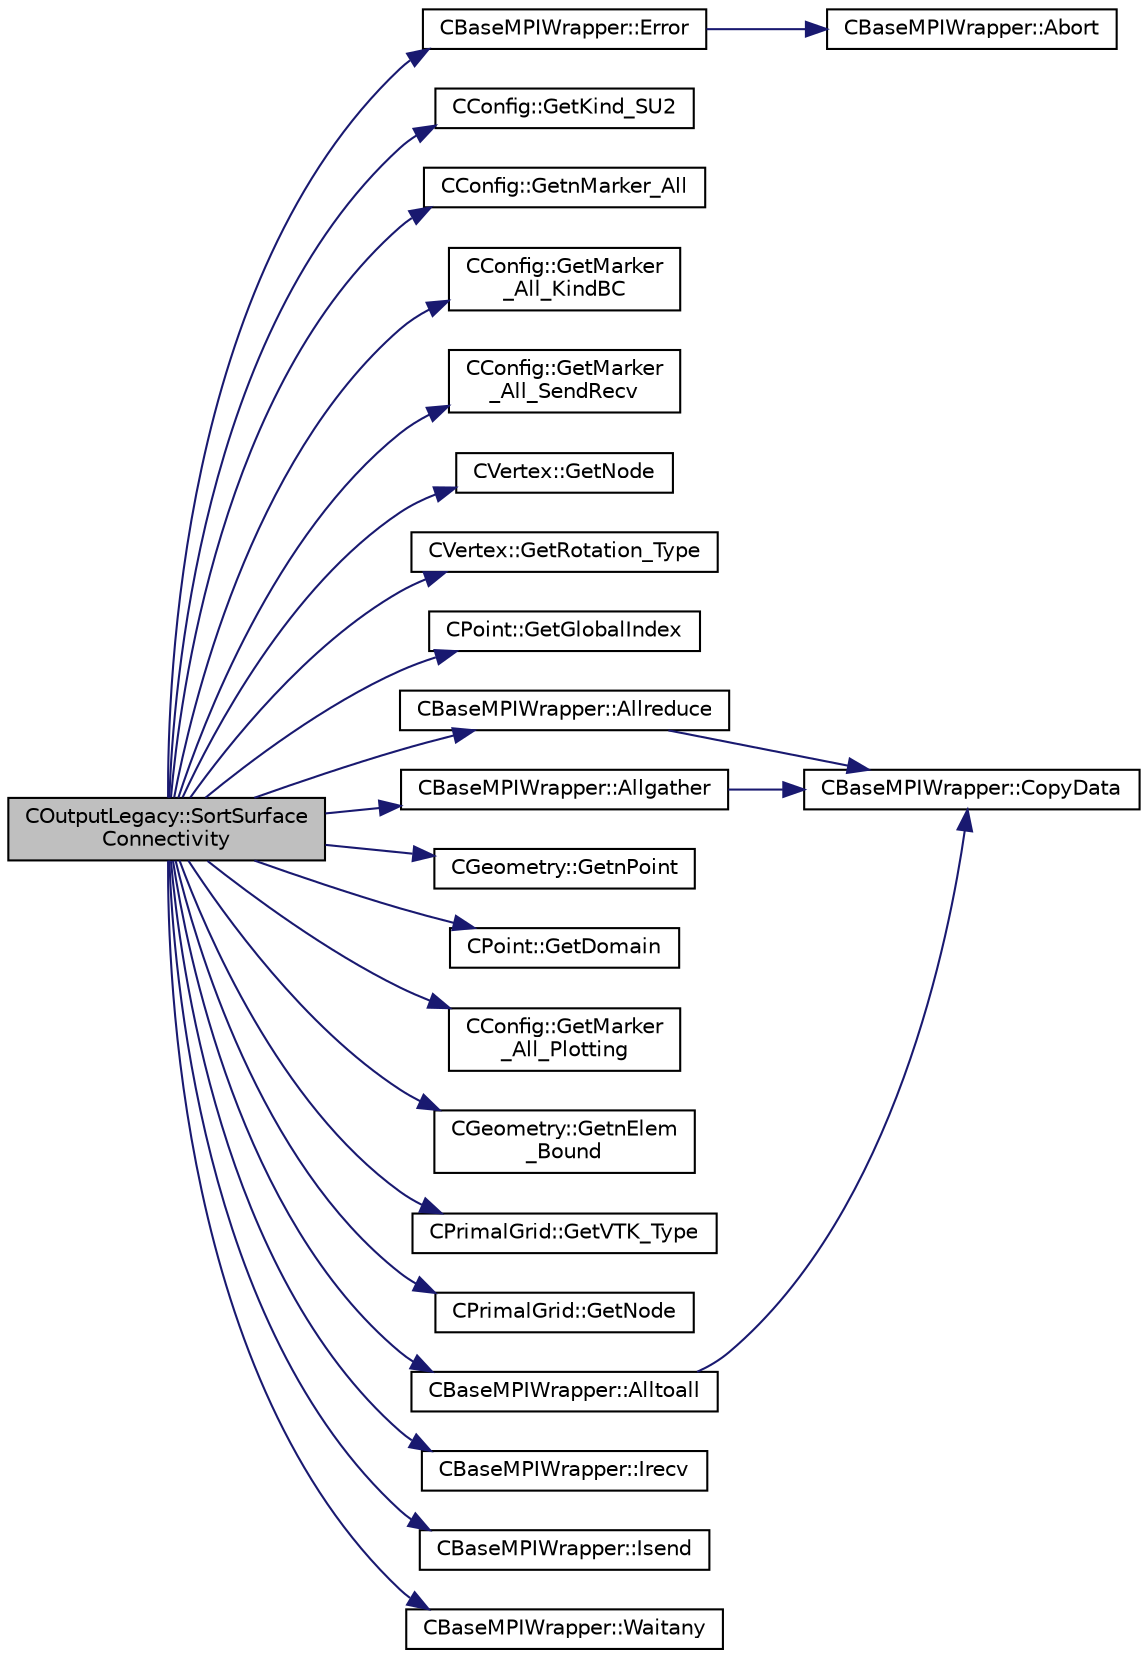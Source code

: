 digraph "COutputLegacy::SortSurfaceConnectivity"
{
  edge [fontname="Helvetica",fontsize="10",labelfontname="Helvetica",labelfontsize="10"];
  node [fontname="Helvetica",fontsize="10",shape=record];
  rankdir="LR";
  Node2000 [label="COutputLegacy::SortSurface\lConnectivity",height=0.2,width=0.4,color="black", fillcolor="grey75", style="filled", fontcolor="black"];
  Node2000 -> Node2001 [color="midnightblue",fontsize="10",style="solid",fontname="Helvetica"];
  Node2001 [label="CBaseMPIWrapper::Error",height=0.2,width=0.4,color="black", fillcolor="white", style="filled",URL="$class_c_base_m_p_i_wrapper.html#a04457c47629bda56704e6a8804833eeb"];
  Node2001 -> Node2002 [color="midnightblue",fontsize="10",style="solid",fontname="Helvetica"];
  Node2002 [label="CBaseMPIWrapper::Abort",height=0.2,width=0.4,color="black", fillcolor="white", style="filled",URL="$class_c_base_m_p_i_wrapper.html#a21ef5681e2acb532d345e9bab173ef07"];
  Node2000 -> Node2003 [color="midnightblue",fontsize="10",style="solid",fontname="Helvetica"];
  Node2003 [label="CConfig::GetKind_SU2",height=0.2,width=0.4,color="black", fillcolor="white", style="filled",URL="$class_c_config.html#a47df59fbfd882e2fa8fc71691292659b",tooltip="Get the kind of SU2 software component. "];
  Node2000 -> Node2004 [color="midnightblue",fontsize="10",style="solid",fontname="Helvetica"];
  Node2004 [label="CConfig::GetnMarker_All",height=0.2,width=0.4,color="black", fillcolor="white", style="filled",URL="$class_c_config.html#a300c4884edfc0c2acf395036439004f4",tooltip="Get the total number of boundary markers including send/receive domains. "];
  Node2000 -> Node2005 [color="midnightblue",fontsize="10",style="solid",fontname="Helvetica"];
  Node2005 [label="CConfig::GetMarker\l_All_KindBC",height=0.2,width=0.4,color="black", fillcolor="white", style="filled",URL="$class_c_config.html#a57d43acc1457d2d27095ce006218862e",tooltip="Get the kind of boundary for each marker. "];
  Node2000 -> Node2006 [color="midnightblue",fontsize="10",style="solid",fontname="Helvetica"];
  Node2006 [label="CConfig::GetMarker\l_All_SendRecv",height=0.2,width=0.4,color="black", fillcolor="white", style="filled",URL="$class_c_config.html#a778a77ff2b9e1d359eab9b2d2106fa81",tooltip="Get the send-receive information for a marker val_marker. "];
  Node2000 -> Node2007 [color="midnightblue",fontsize="10",style="solid",fontname="Helvetica"];
  Node2007 [label="CVertex::GetNode",height=0.2,width=0.4,color="black", fillcolor="white", style="filled",URL="$class_c_vertex.html#a95c513bf927464157ed96b6c79779a1f",tooltip="Get the node of the vertex. "];
  Node2000 -> Node2008 [color="midnightblue",fontsize="10",style="solid",fontname="Helvetica"];
  Node2008 [label="CVertex::GetRotation_Type",height=0.2,width=0.4,color="black", fillcolor="white", style="filled",URL="$class_c_vertex.html#a4f79701d89ed5eaaf6c4c41566a319d7",tooltip="Get the type of rotation associated to the vertex. "];
  Node2000 -> Node2009 [color="midnightblue",fontsize="10",style="solid",fontname="Helvetica"];
  Node2009 [label="CPoint::GetGlobalIndex",height=0.2,width=0.4,color="black", fillcolor="white", style="filled",URL="$class_c_point.html#ab546170a5a03ef210a75fc5531910050",tooltip="Get the global index in a parallel computation. "];
  Node2000 -> Node2010 [color="midnightblue",fontsize="10",style="solid",fontname="Helvetica"];
  Node2010 [label="CBaseMPIWrapper::Allreduce",height=0.2,width=0.4,color="black", fillcolor="white", style="filled",URL="$class_c_base_m_p_i_wrapper.html#a637b6fd917a8ca91ce748ba88e0d66b6"];
  Node2010 -> Node2011 [color="midnightblue",fontsize="10",style="solid",fontname="Helvetica"];
  Node2011 [label="CBaseMPIWrapper::CopyData",height=0.2,width=0.4,color="black", fillcolor="white", style="filled",URL="$class_c_base_m_p_i_wrapper.html#a4725cc1dd65b161b483e812a538a5e36"];
  Node2000 -> Node2012 [color="midnightblue",fontsize="10",style="solid",fontname="Helvetica"];
  Node2012 [label="CBaseMPIWrapper::Allgather",height=0.2,width=0.4,color="black", fillcolor="white", style="filled",URL="$class_c_base_m_p_i_wrapper.html#a55195abbb7206e08a4933fa53cd41923"];
  Node2012 -> Node2011 [color="midnightblue",fontsize="10",style="solid",fontname="Helvetica"];
  Node2000 -> Node2013 [color="midnightblue",fontsize="10",style="solid",fontname="Helvetica"];
  Node2013 [label="CGeometry::GetnPoint",height=0.2,width=0.4,color="black", fillcolor="white", style="filled",URL="$class_c_geometry.html#aa68b666b38f4d2c7021736ae86940f44",tooltip="Get number of points. "];
  Node2000 -> Node2014 [color="midnightblue",fontsize="10",style="solid",fontname="Helvetica"];
  Node2014 [label="CPoint::GetDomain",height=0.2,width=0.4,color="black", fillcolor="white", style="filled",URL="$class_c_point.html#a1d7e22a60d4cfef356af1cba2bab3e55",tooltip="For parallel computation, its indicates if a point must be computed or not. "];
  Node2000 -> Node2015 [color="midnightblue",fontsize="10",style="solid",fontname="Helvetica"];
  Node2015 [label="CConfig::GetMarker\l_All_Plotting",height=0.2,width=0.4,color="black", fillcolor="white", style="filled",URL="$class_c_config.html#a842c696afec970f97c070b32cae79d37",tooltip="Get the plotting information for a marker val_marker. "];
  Node2000 -> Node2016 [color="midnightblue",fontsize="10",style="solid",fontname="Helvetica"];
  Node2016 [label="CGeometry::GetnElem\l_Bound",height=0.2,width=0.4,color="black", fillcolor="white", style="filled",URL="$class_c_geometry.html#a4b903006a657111168bcfd5ad5ff2a35",tooltip="Get the number of boundary elements. "];
  Node2000 -> Node2017 [color="midnightblue",fontsize="10",style="solid",fontname="Helvetica"];
  Node2017 [label="CPrimalGrid::GetVTK_Type",height=0.2,width=0.4,color="black", fillcolor="white", style="filled",URL="$class_c_primal_grid.html#adb676897e7cf4a83ceb83065e7c6a04f",tooltip="A pure virtual member. "];
  Node2000 -> Node2018 [color="midnightblue",fontsize="10",style="solid",fontname="Helvetica"];
  Node2018 [label="CPrimalGrid::GetNode",height=0.2,width=0.4,color="black", fillcolor="white", style="filled",URL="$class_c_primal_grid.html#a4fc7b6b6ac5025325c7e68fb56fbeef8",tooltip="A pure virtual member. "];
  Node2000 -> Node2019 [color="midnightblue",fontsize="10",style="solid",fontname="Helvetica"];
  Node2019 [label="CBaseMPIWrapper::Alltoall",height=0.2,width=0.4,color="black", fillcolor="white", style="filled",URL="$class_c_base_m_p_i_wrapper.html#a86496abf1db8449b17501e14111f3371"];
  Node2019 -> Node2011 [color="midnightblue",fontsize="10",style="solid",fontname="Helvetica"];
  Node2000 -> Node2020 [color="midnightblue",fontsize="10",style="solid",fontname="Helvetica"];
  Node2020 [label="CBaseMPIWrapper::Irecv",height=0.2,width=0.4,color="black", fillcolor="white", style="filled",URL="$class_c_base_m_p_i_wrapper.html#ae41565b441aee76e1b48eb03e5ac86dd"];
  Node2000 -> Node2021 [color="midnightblue",fontsize="10",style="solid",fontname="Helvetica"];
  Node2021 [label="CBaseMPIWrapper::Isend",height=0.2,width=0.4,color="black", fillcolor="white", style="filled",URL="$class_c_base_m_p_i_wrapper.html#a43a415ec11a029ade218eaf8c807a817"];
  Node2000 -> Node2022 [color="midnightblue",fontsize="10",style="solid",fontname="Helvetica"];
  Node2022 [label="CBaseMPIWrapper::Waitany",height=0.2,width=0.4,color="black", fillcolor="white", style="filled",URL="$class_c_base_m_p_i_wrapper.html#ade364e6661c9eec2070a2448dbb5750b"];
}
